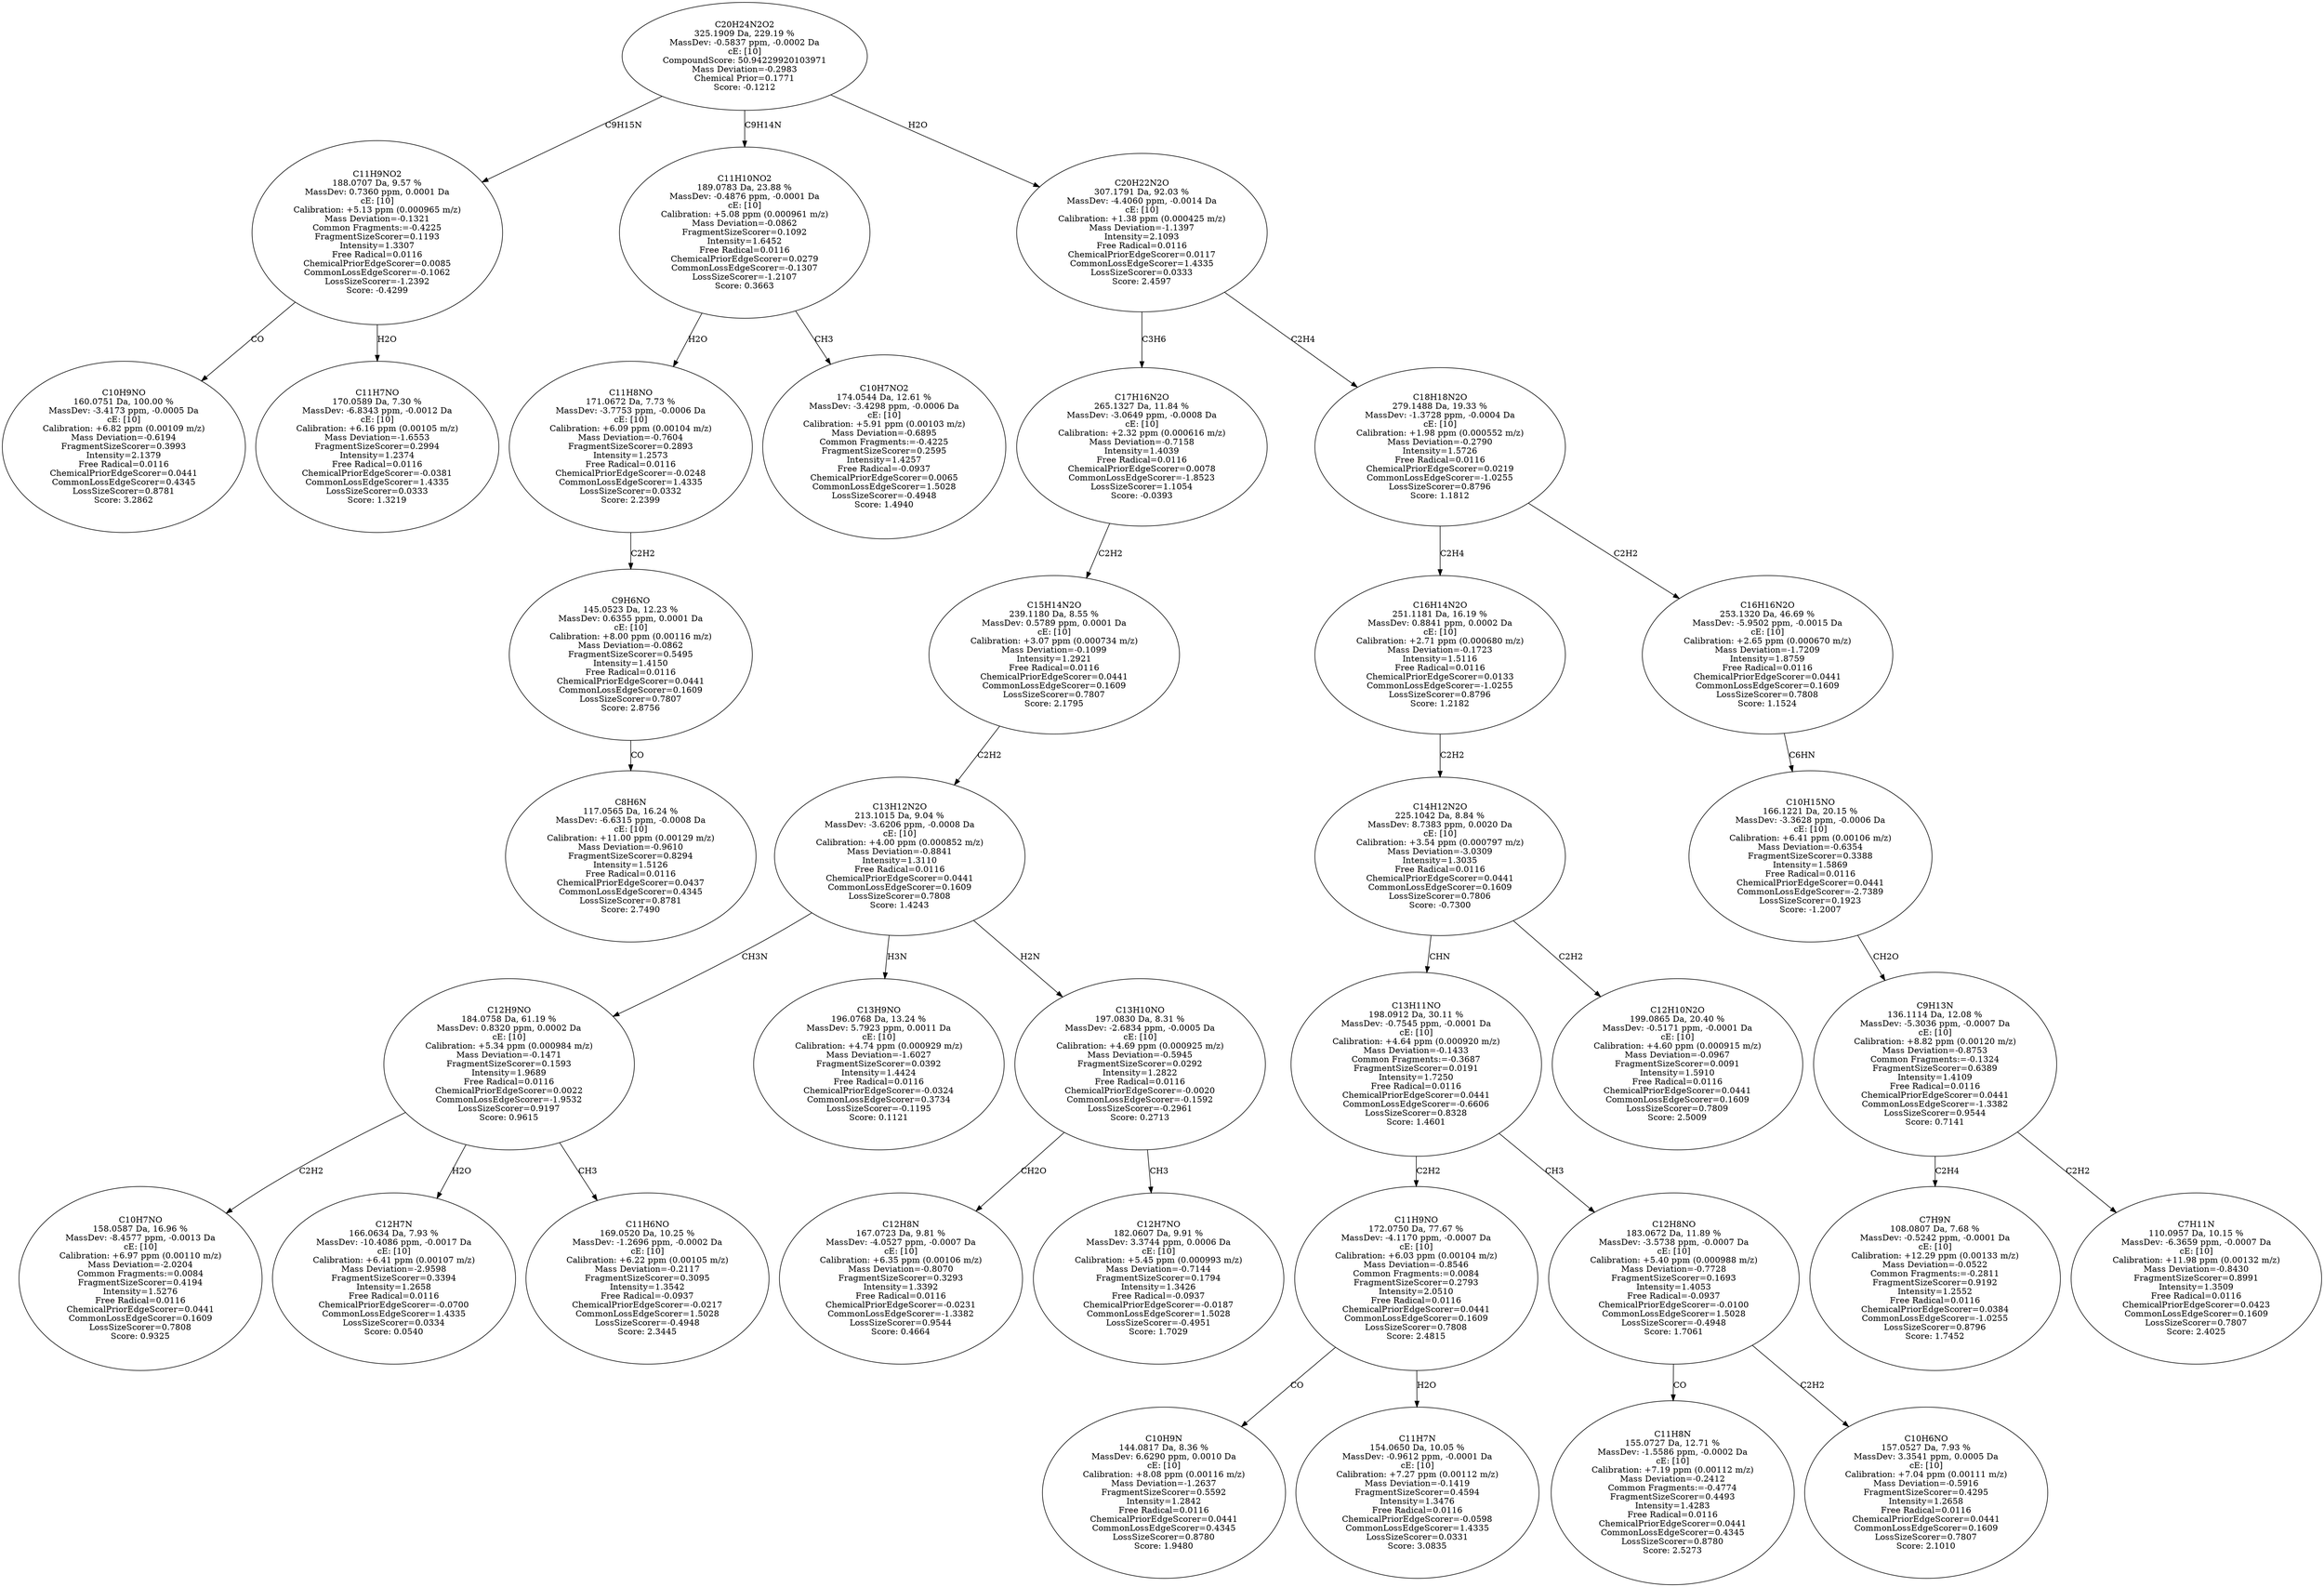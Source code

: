 strict digraph {
v1 [label="C10H9NO\n160.0751 Da, 100.00 %\nMassDev: -3.4173 ppm, -0.0005 Da\ncE: [10]\nCalibration: +6.82 ppm (0.00109 m/z)\nMass Deviation=-0.6194\nFragmentSizeScorer=0.3993\nIntensity=2.1379\nFree Radical=0.0116\nChemicalPriorEdgeScorer=0.0441\nCommonLossEdgeScorer=0.4345\nLossSizeScorer=0.8781\nScore: 3.2862"];
v2 [label="C11H7NO\n170.0589 Da, 7.30 %\nMassDev: -6.8343 ppm, -0.0012 Da\ncE: [10]\nCalibration: +6.16 ppm (0.00105 m/z)\nMass Deviation=-1.6553\nFragmentSizeScorer=0.2994\nIntensity=1.2374\nFree Radical=0.0116\nChemicalPriorEdgeScorer=-0.0381\nCommonLossEdgeScorer=1.4335\nLossSizeScorer=0.0333\nScore: 1.3219"];
v3 [label="C11H9NO2\n188.0707 Da, 9.57 %\nMassDev: 0.7360 ppm, 0.0001 Da\ncE: [10]\nCalibration: +5.13 ppm (0.000965 m/z)\nMass Deviation=-0.1321\nCommon Fragments:=-0.4225\nFragmentSizeScorer=0.1193\nIntensity=1.3307\nFree Radical=0.0116\nChemicalPriorEdgeScorer=0.0085\nCommonLossEdgeScorer=-0.1062\nLossSizeScorer=-1.2392\nScore: -0.4299"];
v4 [label="C8H6N\n117.0565 Da, 16.24 %\nMassDev: -6.6315 ppm, -0.0008 Da\ncE: [10]\nCalibration: +11.00 ppm (0.00129 m/z)\nMass Deviation=-0.9610\nFragmentSizeScorer=0.8294\nIntensity=1.5126\nFree Radical=0.0116\nChemicalPriorEdgeScorer=0.0437\nCommonLossEdgeScorer=0.4345\nLossSizeScorer=0.8781\nScore: 2.7490"];
v5 [label="C9H6NO\n145.0523 Da, 12.23 %\nMassDev: 0.6355 ppm, 0.0001 Da\ncE: [10]\nCalibration: +8.00 ppm (0.00116 m/z)\nMass Deviation=-0.0862\nFragmentSizeScorer=0.5495\nIntensity=1.4150\nFree Radical=0.0116\nChemicalPriorEdgeScorer=0.0441\nCommonLossEdgeScorer=0.1609\nLossSizeScorer=0.7807\nScore: 2.8756"];
v6 [label="C11H8NO\n171.0672 Da, 7.73 %\nMassDev: -3.7753 ppm, -0.0006 Da\ncE: [10]\nCalibration: +6.09 ppm (0.00104 m/z)\nMass Deviation=-0.7604\nFragmentSizeScorer=0.2893\nIntensity=1.2573\nFree Radical=0.0116\nChemicalPriorEdgeScorer=-0.0248\nCommonLossEdgeScorer=1.4335\nLossSizeScorer=0.0332\nScore: 2.2399"];
v7 [label="C10H7NO2\n174.0544 Da, 12.61 %\nMassDev: -3.4298 ppm, -0.0006 Da\ncE: [10]\nCalibration: +5.91 ppm (0.00103 m/z)\nMass Deviation=-0.6895\nCommon Fragments:=-0.4225\nFragmentSizeScorer=0.2595\nIntensity=1.4257\nFree Radical=-0.0937\nChemicalPriorEdgeScorer=0.0065\nCommonLossEdgeScorer=1.5028\nLossSizeScorer=-0.4948\nScore: 1.4940"];
v8 [label="C11H10NO2\n189.0783 Da, 23.88 %\nMassDev: -0.4876 ppm, -0.0001 Da\ncE: [10]\nCalibration: +5.08 ppm (0.000961 m/z)\nMass Deviation=-0.0862\nFragmentSizeScorer=0.1092\nIntensity=1.6452\nFree Radical=0.0116\nChemicalPriorEdgeScorer=0.0279\nCommonLossEdgeScorer=-0.1307\nLossSizeScorer=-1.2107\nScore: 0.3663"];
v9 [label="C10H7NO\n158.0587 Da, 16.96 %\nMassDev: -8.4577 ppm, -0.0013 Da\ncE: [10]\nCalibration: +6.97 ppm (0.00110 m/z)\nMass Deviation=-2.0204\nCommon Fragments:=0.0084\nFragmentSizeScorer=0.4194\nIntensity=1.5276\nFree Radical=0.0116\nChemicalPriorEdgeScorer=0.0441\nCommonLossEdgeScorer=0.1609\nLossSizeScorer=0.7808\nScore: 0.9325"];
v10 [label="C12H7N\n166.0634 Da, 7.93 %\nMassDev: -10.4086 ppm, -0.0017 Da\ncE: [10]\nCalibration: +6.41 ppm (0.00107 m/z)\nMass Deviation=-2.9598\nFragmentSizeScorer=0.3394\nIntensity=1.2658\nFree Radical=0.0116\nChemicalPriorEdgeScorer=-0.0700\nCommonLossEdgeScorer=1.4335\nLossSizeScorer=0.0334\nScore: 0.0540"];
v11 [label="C11H6NO\n169.0520 Da, 10.25 %\nMassDev: -1.2696 ppm, -0.0002 Da\ncE: [10]\nCalibration: +6.22 ppm (0.00105 m/z)\nMass Deviation=-0.2117\nFragmentSizeScorer=0.3095\nIntensity=1.3542\nFree Radical=-0.0937\nChemicalPriorEdgeScorer=-0.0217\nCommonLossEdgeScorer=1.5028\nLossSizeScorer=-0.4948\nScore: 2.3445"];
v12 [label="C12H9NO\n184.0758 Da, 61.19 %\nMassDev: 0.8320 ppm, 0.0002 Da\ncE: [10]\nCalibration: +5.34 ppm (0.000984 m/z)\nMass Deviation=-0.1471\nFragmentSizeScorer=0.1593\nIntensity=1.9689\nFree Radical=0.0116\nChemicalPriorEdgeScorer=0.0022\nCommonLossEdgeScorer=-1.9532\nLossSizeScorer=0.9197\nScore: 0.9615"];
v13 [label="C13H9NO\n196.0768 Da, 13.24 %\nMassDev: 5.7923 ppm, 0.0011 Da\ncE: [10]\nCalibration: +4.74 ppm (0.000929 m/z)\nMass Deviation=-1.6027\nFragmentSizeScorer=0.0392\nIntensity=1.4424\nFree Radical=0.0116\nChemicalPriorEdgeScorer=-0.0324\nCommonLossEdgeScorer=0.3734\nLossSizeScorer=-0.1195\nScore: 0.1121"];
v14 [label="C12H8N\n167.0723 Da, 9.81 %\nMassDev: -4.0527 ppm, -0.0007 Da\ncE: [10]\nCalibration: +6.35 ppm (0.00106 m/z)\nMass Deviation=-0.8070\nFragmentSizeScorer=0.3293\nIntensity=1.3392\nFree Radical=0.0116\nChemicalPriorEdgeScorer=-0.0231\nCommonLossEdgeScorer=-1.3382\nLossSizeScorer=0.9544\nScore: 0.4664"];
v15 [label="C12H7NO\n182.0607 Da, 9.91 %\nMassDev: 3.3744 ppm, 0.0006 Da\ncE: [10]\nCalibration: +5.45 ppm (0.000993 m/z)\nMass Deviation=-0.7144\nFragmentSizeScorer=0.1794\nIntensity=1.3426\nFree Radical=-0.0937\nChemicalPriorEdgeScorer=-0.0187\nCommonLossEdgeScorer=1.5028\nLossSizeScorer=-0.4951\nScore: 1.7029"];
v16 [label="C13H10NO\n197.0830 Da, 8.31 %\nMassDev: -2.6834 ppm, -0.0005 Da\ncE: [10]\nCalibration: +4.69 ppm (0.000925 m/z)\nMass Deviation=-0.5945\nFragmentSizeScorer=0.0292\nIntensity=1.2822\nFree Radical=0.0116\nChemicalPriorEdgeScorer=-0.0020\nCommonLossEdgeScorer=-0.1592\nLossSizeScorer=-0.2961\nScore: 0.2713"];
v17 [label="C13H12N2O\n213.1015 Da, 9.04 %\nMassDev: -3.6206 ppm, -0.0008 Da\ncE: [10]\nCalibration: +4.00 ppm (0.000852 m/z)\nMass Deviation=-0.8841\nIntensity=1.3110\nFree Radical=0.0116\nChemicalPriorEdgeScorer=0.0441\nCommonLossEdgeScorer=0.1609\nLossSizeScorer=0.7808\nScore: 1.4243"];
v18 [label="C15H14N2O\n239.1180 Da, 8.55 %\nMassDev: 0.5789 ppm, 0.0001 Da\ncE: [10]\nCalibration: +3.07 ppm (0.000734 m/z)\nMass Deviation=-0.1099\nIntensity=1.2921\nFree Radical=0.0116\nChemicalPriorEdgeScorer=0.0441\nCommonLossEdgeScorer=0.1609\nLossSizeScorer=0.7807\nScore: 2.1795"];
v19 [label="C17H16N2O\n265.1327 Da, 11.84 %\nMassDev: -3.0649 ppm, -0.0008 Da\ncE: [10]\nCalibration: +2.32 ppm (0.000616 m/z)\nMass Deviation=-0.7158\nIntensity=1.4039\nFree Radical=0.0116\nChemicalPriorEdgeScorer=0.0078\nCommonLossEdgeScorer=-1.8523\nLossSizeScorer=1.1054\nScore: -0.0393"];
v20 [label="C10H9N\n144.0817 Da, 8.36 %\nMassDev: 6.6290 ppm, 0.0010 Da\ncE: [10]\nCalibration: +8.08 ppm (0.00116 m/z)\nMass Deviation=-1.2637\nFragmentSizeScorer=0.5592\nIntensity=1.2842\nFree Radical=0.0116\nChemicalPriorEdgeScorer=0.0441\nCommonLossEdgeScorer=0.4345\nLossSizeScorer=0.8780\nScore: 1.9480"];
v21 [label="C11H7N\n154.0650 Da, 10.05 %\nMassDev: -0.9612 ppm, -0.0001 Da\ncE: [10]\nCalibration: +7.27 ppm (0.00112 m/z)\nMass Deviation=-0.1419\nFragmentSizeScorer=0.4594\nIntensity=1.3476\nFree Radical=0.0116\nChemicalPriorEdgeScorer=-0.0598\nCommonLossEdgeScorer=1.4335\nLossSizeScorer=0.0331\nScore: 3.0835"];
v22 [label="C11H9NO\n172.0750 Da, 77.67 %\nMassDev: -4.1170 ppm, -0.0007 Da\ncE: [10]\nCalibration: +6.03 ppm (0.00104 m/z)\nMass Deviation=-0.8546\nCommon Fragments:=0.0084\nFragmentSizeScorer=0.2793\nIntensity=2.0510\nFree Radical=0.0116\nChemicalPriorEdgeScorer=0.0441\nCommonLossEdgeScorer=0.1609\nLossSizeScorer=0.7808\nScore: 2.4815"];
v23 [label="C11H8N\n155.0727 Da, 12.71 %\nMassDev: -1.5586 ppm, -0.0002 Da\ncE: [10]\nCalibration: +7.19 ppm (0.00112 m/z)\nMass Deviation=-0.2412\nCommon Fragments:=-0.4774\nFragmentSizeScorer=0.4493\nIntensity=1.4283\nFree Radical=0.0116\nChemicalPriorEdgeScorer=0.0441\nCommonLossEdgeScorer=0.4345\nLossSizeScorer=0.8780\nScore: 2.5273"];
v24 [label="C10H6NO\n157.0527 Da, 7.93 %\nMassDev: 3.3541 ppm, 0.0005 Da\ncE: [10]\nCalibration: +7.04 ppm (0.00111 m/z)\nMass Deviation=-0.5916\nFragmentSizeScorer=0.4295\nIntensity=1.2658\nFree Radical=0.0116\nChemicalPriorEdgeScorer=0.0441\nCommonLossEdgeScorer=0.1609\nLossSizeScorer=0.7807\nScore: 2.1010"];
v25 [label="C12H8NO\n183.0672 Da, 11.89 %\nMassDev: -3.5738 ppm, -0.0007 Da\ncE: [10]\nCalibration: +5.40 ppm (0.000988 m/z)\nMass Deviation=-0.7728\nFragmentSizeScorer=0.1693\nIntensity=1.4053\nFree Radical=-0.0937\nChemicalPriorEdgeScorer=-0.0100\nCommonLossEdgeScorer=1.5028\nLossSizeScorer=-0.4948\nScore: 1.7061"];
v26 [label="C13H11NO\n198.0912 Da, 30.11 %\nMassDev: -0.7545 ppm, -0.0001 Da\ncE: [10]\nCalibration: +4.64 ppm (0.000920 m/z)\nMass Deviation=-0.1433\nCommon Fragments:=-0.3687\nFragmentSizeScorer=0.0191\nIntensity=1.7250\nFree Radical=0.0116\nChemicalPriorEdgeScorer=0.0441\nCommonLossEdgeScorer=-0.6606\nLossSizeScorer=0.8328\nScore: 1.4601"];
v27 [label="C12H10N2O\n199.0865 Da, 20.40 %\nMassDev: -0.5171 ppm, -0.0001 Da\ncE: [10]\nCalibration: +4.60 ppm (0.000915 m/z)\nMass Deviation=-0.0967\nFragmentSizeScorer=0.0091\nIntensity=1.5910\nFree Radical=0.0116\nChemicalPriorEdgeScorer=0.0441\nCommonLossEdgeScorer=0.1609\nLossSizeScorer=0.7809\nScore: 2.5009"];
v28 [label="C14H12N2O\n225.1042 Da, 8.84 %\nMassDev: 8.7383 ppm, 0.0020 Da\ncE: [10]\nCalibration: +3.54 ppm (0.000797 m/z)\nMass Deviation=-3.0309\nIntensity=1.3035\nFree Radical=0.0116\nChemicalPriorEdgeScorer=0.0441\nCommonLossEdgeScorer=0.1609\nLossSizeScorer=0.7806\nScore: -0.7300"];
v29 [label="C16H14N2O\n251.1181 Da, 16.19 %\nMassDev: 0.8841 ppm, 0.0002 Da\ncE: [10]\nCalibration: +2.71 ppm (0.000680 m/z)\nMass Deviation=-0.1723\nIntensity=1.5116\nFree Radical=0.0116\nChemicalPriorEdgeScorer=0.0133\nCommonLossEdgeScorer=-1.0255\nLossSizeScorer=0.8796\nScore: 1.2182"];
v30 [label="C7H9N\n108.0807 Da, 7.68 %\nMassDev: -0.5242 ppm, -0.0001 Da\ncE: [10]\nCalibration: +12.29 ppm (0.00133 m/z)\nMass Deviation=-0.0522\nCommon Fragments:=-0.2811\nFragmentSizeScorer=0.9192\nIntensity=1.2552\nFree Radical=0.0116\nChemicalPriorEdgeScorer=0.0384\nCommonLossEdgeScorer=-1.0255\nLossSizeScorer=0.8796\nScore: 1.7452"];
v31 [label="C7H11N\n110.0957 Da, 10.15 %\nMassDev: -6.3659 ppm, -0.0007 Da\ncE: [10]\nCalibration: +11.98 ppm (0.00132 m/z)\nMass Deviation=-0.8430\nFragmentSizeScorer=0.8991\nIntensity=1.3509\nFree Radical=0.0116\nChemicalPriorEdgeScorer=0.0423\nCommonLossEdgeScorer=0.1609\nLossSizeScorer=0.7807\nScore: 2.4025"];
v32 [label="C9H13N\n136.1114 Da, 12.08 %\nMassDev: -5.3036 ppm, -0.0007 Da\ncE: [10]\nCalibration: +8.82 ppm (0.00120 m/z)\nMass Deviation=-0.8753\nCommon Fragments:=-0.1324\nFragmentSizeScorer=0.6389\nIntensity=1.4109\nFree Radical=0.0116\nChemicalPriorEdgeScorer=0.0441\nCommonLossEdgeScorer=-1.3382\nLossSizeScorer=0.9544\nScore: 0.7141"];
v33 [label="C10H15NO\n166.1221 Da, 20.15 %\nMassDev: -3.3628 ppm, -0.0006 Da\ncE: [10]\nCalibration: +6.41 ppm (0.00106 m/z)\nMass Deviation=-0.6354\nFragmentSizeScorer=0.3388\nIntensity=1.5869\nFree Radical=0.0116\nChemicalPriorEdgeScorer=0.0441\nCommonLossEdgeScorer=-2.7389\nLossSizeScorer=0.1923\nScore: -1.2007"];
v34 [label="C16H16N2O\n253.1320 Da, 46.69 %\nMassDev: -5.9502 ppm, -0.0015 Da\ncE: [10]\nCalibration: +2.65 ppm (0.000670 m/z)\nMass Deviation=-1.7209\nIntensity=1.8759\nFree Radical=0.0116\nChemicalPriorEdgeScorer=0.0441\nCommonLossEdgeScorer=0.1609\nLossSizeScorer=0.7808\nScore: 1.1524"];
v35 [label="C18H18N2O\n279.1488 Da, 19.33 %\nMassDev: -1.3728 ppm, -0.0004 Da\ncE: [10]\nCalibration: +1.98 ppm (0.000552 m/z)\nMass Deviation=-0.2790\nIntensity=1.5726\nFree Radical=0.0116\nChemicalPriorEdgeScorer=0.0219\nCommonLossEdgeScorer=-1.0255\nLossSizeScorer=0.8796\nScore: 1.1812"];
v36 [label="C20H22N2O\n307.1791 Da, 92.03 %\nMassDev: -4.4060 ppm, -0.0014 Da\ncE: [10]\nCalibration: +1.38 ppm (0.000425 m/z)\nMass Deviation=-1.1397\nIntensity=2.1093\nFree Radical=0.0116\nChemicalPriorEdgeScorer=0.0117\nCommonLossEdgeScorer=1.4335\nLossSizeScorer=0.0333\nScore: 2.4597"];
v37 [label="C20H24N2O2\n325.1909 Da, 229.19 %\nMassDev: -0.5837 ppm, -0.0002 Da\ncE: [10]\nCompoundScore: 50.94229920103971\nMass Deviation=-0.2983\nChemical Prior=0.1771\nScore: -0.1212"];
v3 -> v1 [label="CO"];
v3 -> v2 [label="H2O"];
v37 -> v3 [label="C9H15N"];
v5 -> v4 [label="CO"];
v6 -> v5 [label="C2H2"];
v8 -> v6 [label="H2O"];
v8 -> v7 [label="CH3"];
v37 -> v8 [label="C9H14N"];
v12 -> v9 [label="C2H2"];
v12 -> v10 [label="H2O"];
v12 -> v11 [label="CH3"];
v17 -> v12 [label="CH3N"];
v17 -> v13 [label="H3N"];
v16 -> v14 [label="CH2O"];
v16 -> v15 [label="CH3"];
v17 -> v16 [label="H2N"];
v18 -> v17 [label="C2H2"];
v19 -> v18 [label="C2H2"];
v36 -> v19 [label="C3H6"];
v22 -> v20 [label="CO"];
v22 -> v21 [label="H2O"];
v26 -> v22 [label="C2H2"];
v25 -> v23 [label="CO"];
v25 -> v24 [label="C2H2"];
v26 -> v25 [label="CH3"];
v28 -> v26 [label="CHN"];
v28 -> v27 [label="C2H2"];
v29 -> v28 [label="C2H2"];
v35 -> v29 [label="C2H4"];
v32 -> v30 [label="C2H4"];
v32 -> v31 [label="C2H2"];
v33 -> v32 [label="CH2O"];
v34 -> v33 [label="C6HN"];
v35 -> v34 [label="C2H2"];
v36 -> v35 [label="C2H4"];
v37 -> v36 [label="H2O"];
}